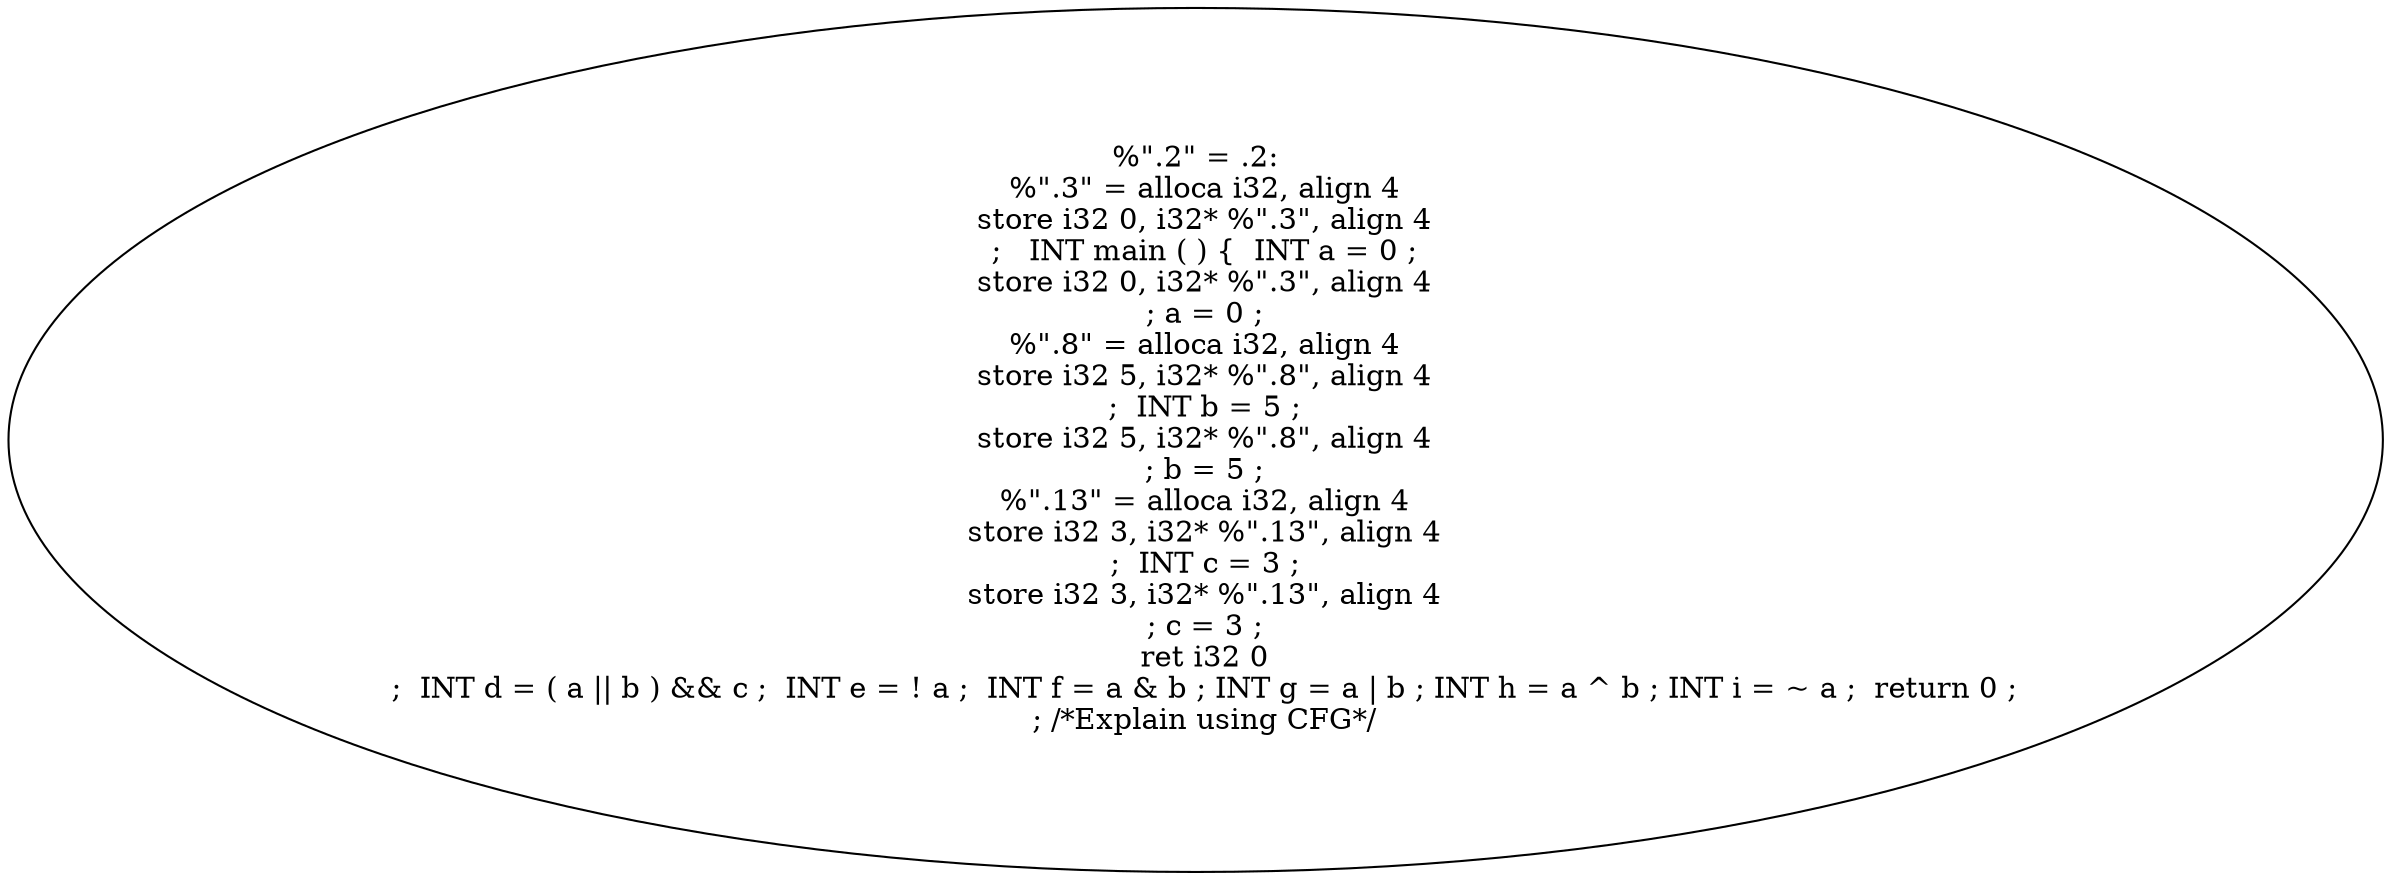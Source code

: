 digraph AST {
  "139136232266848" [label="%\".2\" = .2:
  %\".3\" = alloca i32, align 4
  store i32 0, i32* %\".3\", align 4
  ;   INT main ( ) {  INT a = 0 ;
  store i32 0, i32* %\".3\", align 4
  ; a = 0 ;
  %\".8\" = alloca i32, align 4
  store i32 5, i32* %\".8\", align 4
  ;  INT b = 5 ;
  store i32 5, i32* %\".8\", align 4
  ; b = 5 ;
  %\".13\" = alloca i32, align 4
  store i32 3, i32* %\".13\", align 4
  ;  INT c = 3 ;
  store i32 3, i32* %\".13\", align 4
  ; c = 3 ;
  ret i32 0
  ;  INT d = ( a || b ) && c ;  INT e = ! a ;  INT f = a & b ; INT g = a | b ; INT h = a ^ b ; INT i = ~ a ;  return 0 ;
  ; /*Explain using CFG*/"];
}
